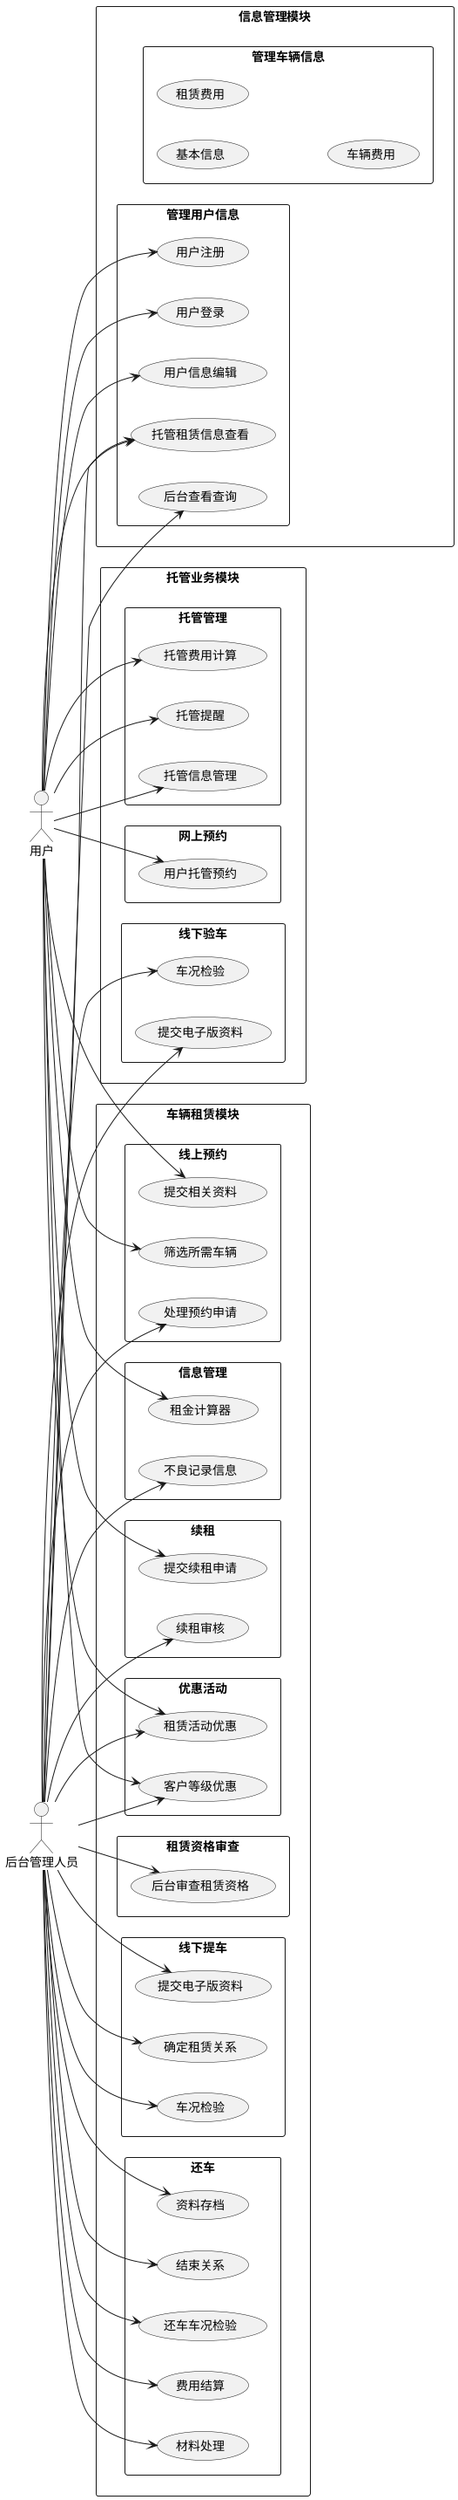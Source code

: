 @startuml

rectangle 信息管理模块{
    rectangle 管理车辆信息 as info1{
       usecase 基本信息
       usecase 租赁费用
       usecase 车辆费用
    }
    rectangle 管理用户信息 as info2{
        usecase 用户注册
        usecase 用户登录
        usecase 用户信息编辑
        usecase 托管租赁信息查看
        usecase 后台查看查询
    }
}

rectangle 托管业务模块{
    rectangle 托管管理{
        usecase 托管信息管理 as lend1
        usecase 托管费用计算 as lend2
        usecase 托管提醒 as lend3
    }
    rectangle 网上预约 as lend4{
        usecase 用户托管预约
    }
    rectangle 线下验车 as lend5{
        usecase 车况检验
        usecase 提交电子版资料
    }
}

rectangle 车辆租赁模块{
    rectangle 线上预约 as borr1{
        usecase 提交相关资料
        usecase 筛选所需车辆
        usecase 处理预约申请
    }
    rectangle 租赁资格审查 as borr7{
        usecase 后台审查租赁资格
    }
    rectangle 线下提车 as borr2{
        usecase 车况检验 as borr21
        usecase 提交电子版资料 as borr22
        usecase 确定租赁关系 as borr23
    }
    rectangle 续租 as borr3{
        usecase 提交续租申请
        usecase 续租审核
    }
    rectangle 还车 as borr4{
        usecase 还车车况检验
        usecase 费用结算
        usecase 材料处理
        usecase 资料存档
        usecase 结束关系
    }
    rectangle 优惠活动 as borr5{
        usecase 租赁活动优惠
        usecase 客户等级优惠
    }
    rectangle 信息管理 as borr6{
        usecase 租金计算器
        usecase 不良记录信息
    }
}

:用户: as user
:后台管理人员: as manage

left to right direction
user --> 用户注册
user --> 用户登录
user --> 用户信息编辑
user --> 托管租赁信息查看
user --> lend1
user --> lend2
user --> lend3
user --> 用户托管预约

user --> 提交相关资料
user --> 筛选所需车辆
user --> 提交续租申请
user --> 租赁活动优惠
user --> 客户等级优惠
user --> 租金计算器

manage --> 托管租赁信息查看
manage --> 后台查看查询
manage --> 车况检验
manage --> 提交电子版资料

manage --> 处理预约申请
manage --> 后台审查租赁资格
manage --> borr21
manage --> borr22
manage --> borr23
manage --> 续租审核
manage --> 还车车况检验
manage --> 费用结算
manage --> 材料处理
manage --> 资料存档
manage --> 结束关系

manage --> 租赁活动优惠
manage --> 客户等级优惠
manage --> 不良记录信息

@enduml